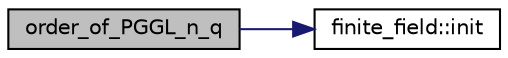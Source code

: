digraph "order_of_PGGL_n_q"
{
  edge [fontname="Helvetica",fontsize="10",labelfontname="Helvetica",labelfontsize="10"];
  node [fontname="Helvetica",fontsize="10",shape=record];
  rankdir="LR";
  Node7969 [label="order_of_PGGL_n_q",height=0.2,width=0.4,color="black", fillcolor="grey75", style="filled", fontcolor="black"];
  Node7969 -> Node7970 [color="midnightblue",fontsize="10",style="solid",fontname="Helvetica"];
  Node7970 [label="finite_field::init",height=0.2,width=0.4,color="black", fillcolor="white", style="filled",URL="$df/d5a/classfinite__field.html#a13e75e8165b27464935b50368ee8313c"];
}
